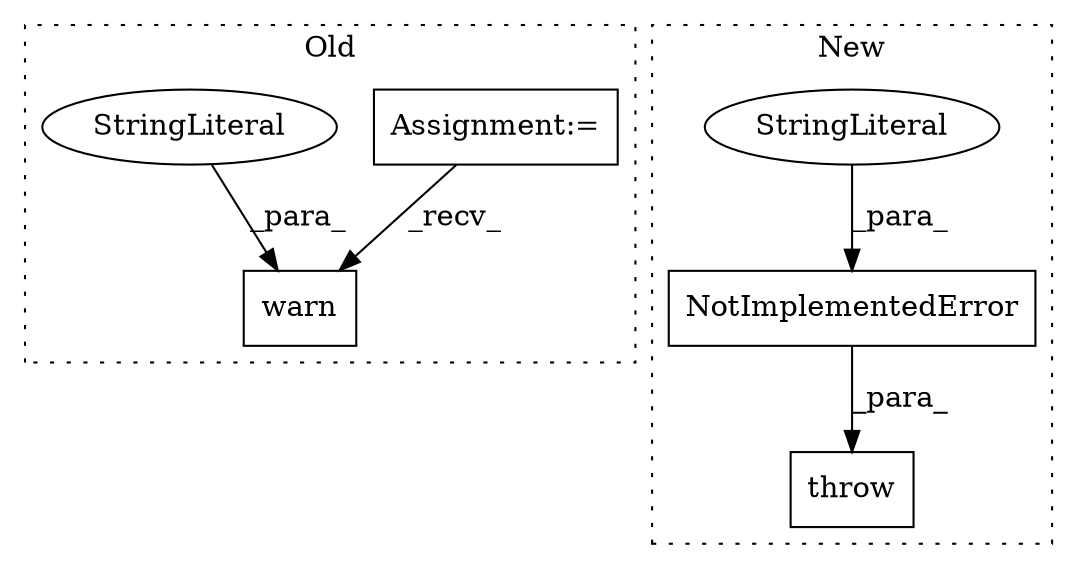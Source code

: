 digraph G {
subgraph cluster0 {
1 [label="warn" a="32" s="4242,4333" l="5,1" shape="box"];
4 [label="Assignment:=" a="7" s="3998" l="8" shape="box"];
6 [label="StringLiteral" a="45" s="4247" l="86" shape="ellipse"];
label = "Old";
style="dotted";
}
subgraph cluster1 {
2 [label="NotImplementedError" a="32" s="3138,3191" l="20,1" shape="box"];
3 [label="StringLiteral" a="45" s="3158" l="33" shape="ellipse"];
5 [label="throw" a="53" s="3132" l="6" shape="box"];
label = "New";
style="dotted";
}
2 -> 5 [label="_para_"];
3 -> 2 [label="_para_"];
4 -> 1 [label="_recv_"];
6 -> 1 [label="_para_"];
}